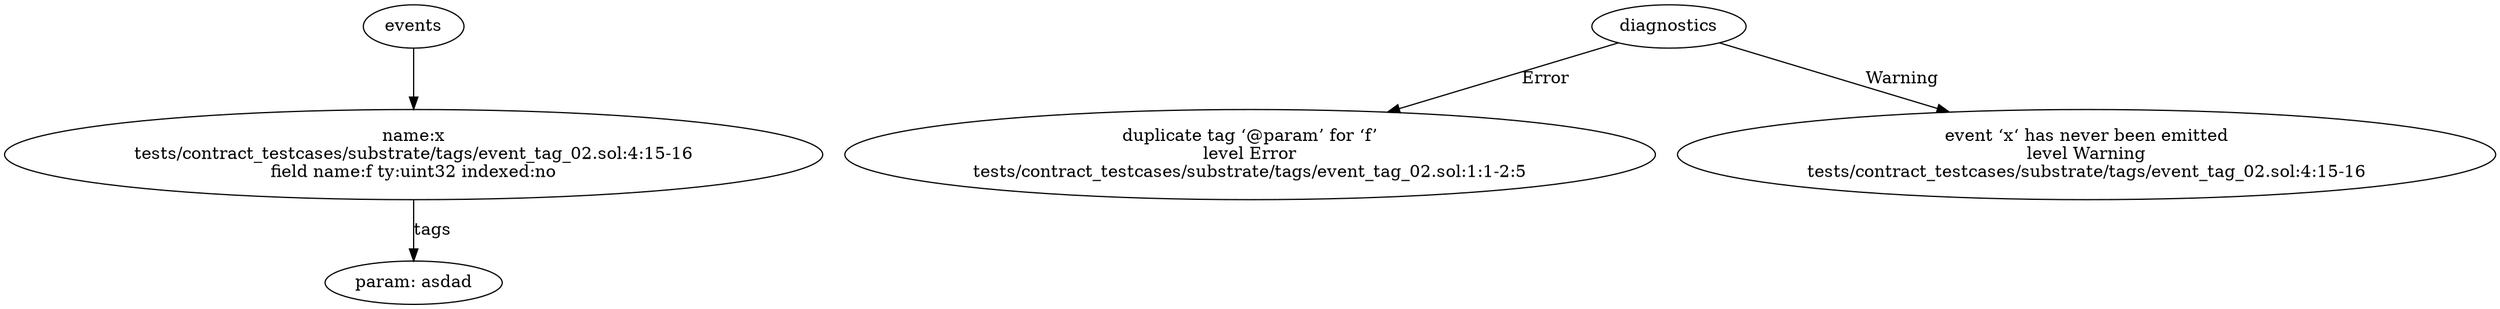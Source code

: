 strict digraph "tests/contract_testcases/substrate/tags/event_tag_02.sol" {
	x [label="name:x\ntests/contract_testcases/substrate/tags/event_tag_02.sol:4:15-16\nfield name:f ty:uint32 indexed:no"]
	tags [label="param: asdad"]
	diagnostic [label="duplicate tag ‘@param’ for ‘f’\nlevel Error\ntests/contract_testcases/substrate/tags/event_tag_02.sol:1:1-2:5"]
	diagnostic_7 [label="event ‘x‘ has never been emitted\nlevel Warning\ntests/contract_testcases/substrate/tags/event_tag_02.sol:4:15-16"]
	events -> x
	x -> tags [label="tags"]
	diagnostics -> diagnostic [label="Error"]
	diagnostics -> diagnostic_7 [label="Warning"]
}
